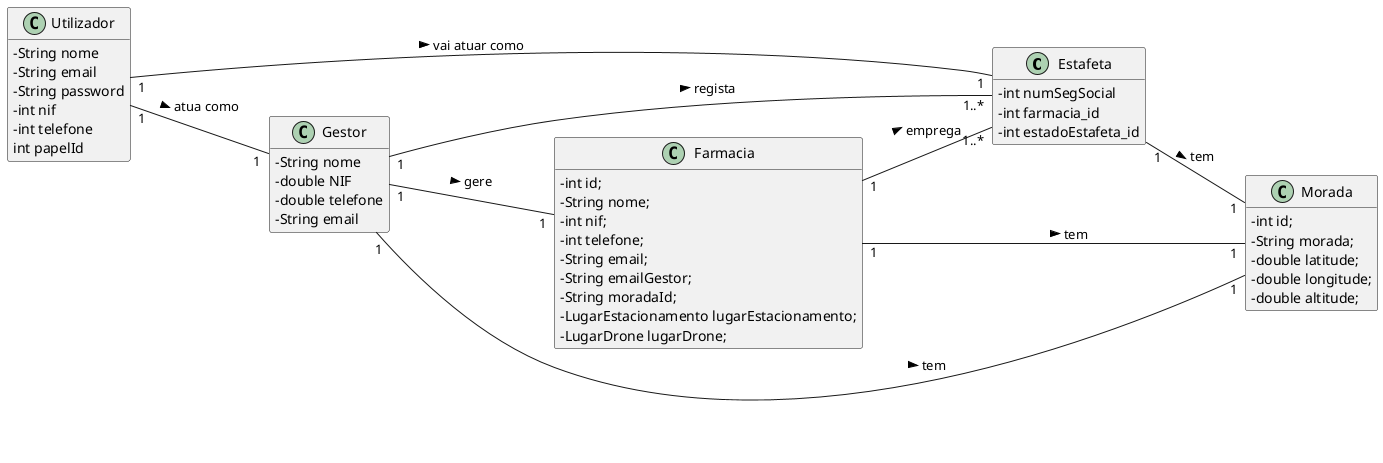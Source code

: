 @startuml
skinparam classAttributeIconSize 0

hide methods
left to right direction

class Estafeta {
  -int numSegSocial
  -int farmacia_id
  -int estadoEstafeta_id
}

class Gestor {
  -String nome
  -double NIF
  -double telefone
  -String email
}

class Utilizador {
  -String nome
  -String email
  -String password
  -int nif
  -int telefone
  int papelId
}

class Farmacia {
    -int id;
    -String nome;
    -int nif;
    -int telefone;
    -String email;
    -String emailGestor;
    -String moradaId;
    -LugarEstacionamento lugarEstacionamento;
    -LugarDrone lugarDrone;
}

class Morada{
    -int id;
    -String morada;
    -double latitude;
    -double longitude;
    -double altitude;
}

Utilizador "1" -- "1" Gestor: atua como >
Utilizador "1" -- "1" Estafeta: vai atuar como >

Gestor "1" -- "1..*" Estafeta: regista >
Gestor "1" -- "1" Farmacia: gere >
Gestor "1" -- "1" Morada: tem >

Farmacia "1" -- "1..*" Estafeta: emprega >
Farmacia "1" -- "1" Morada: tem >

Estafeta "1" -- "1" Morada: tem >

@enduml
